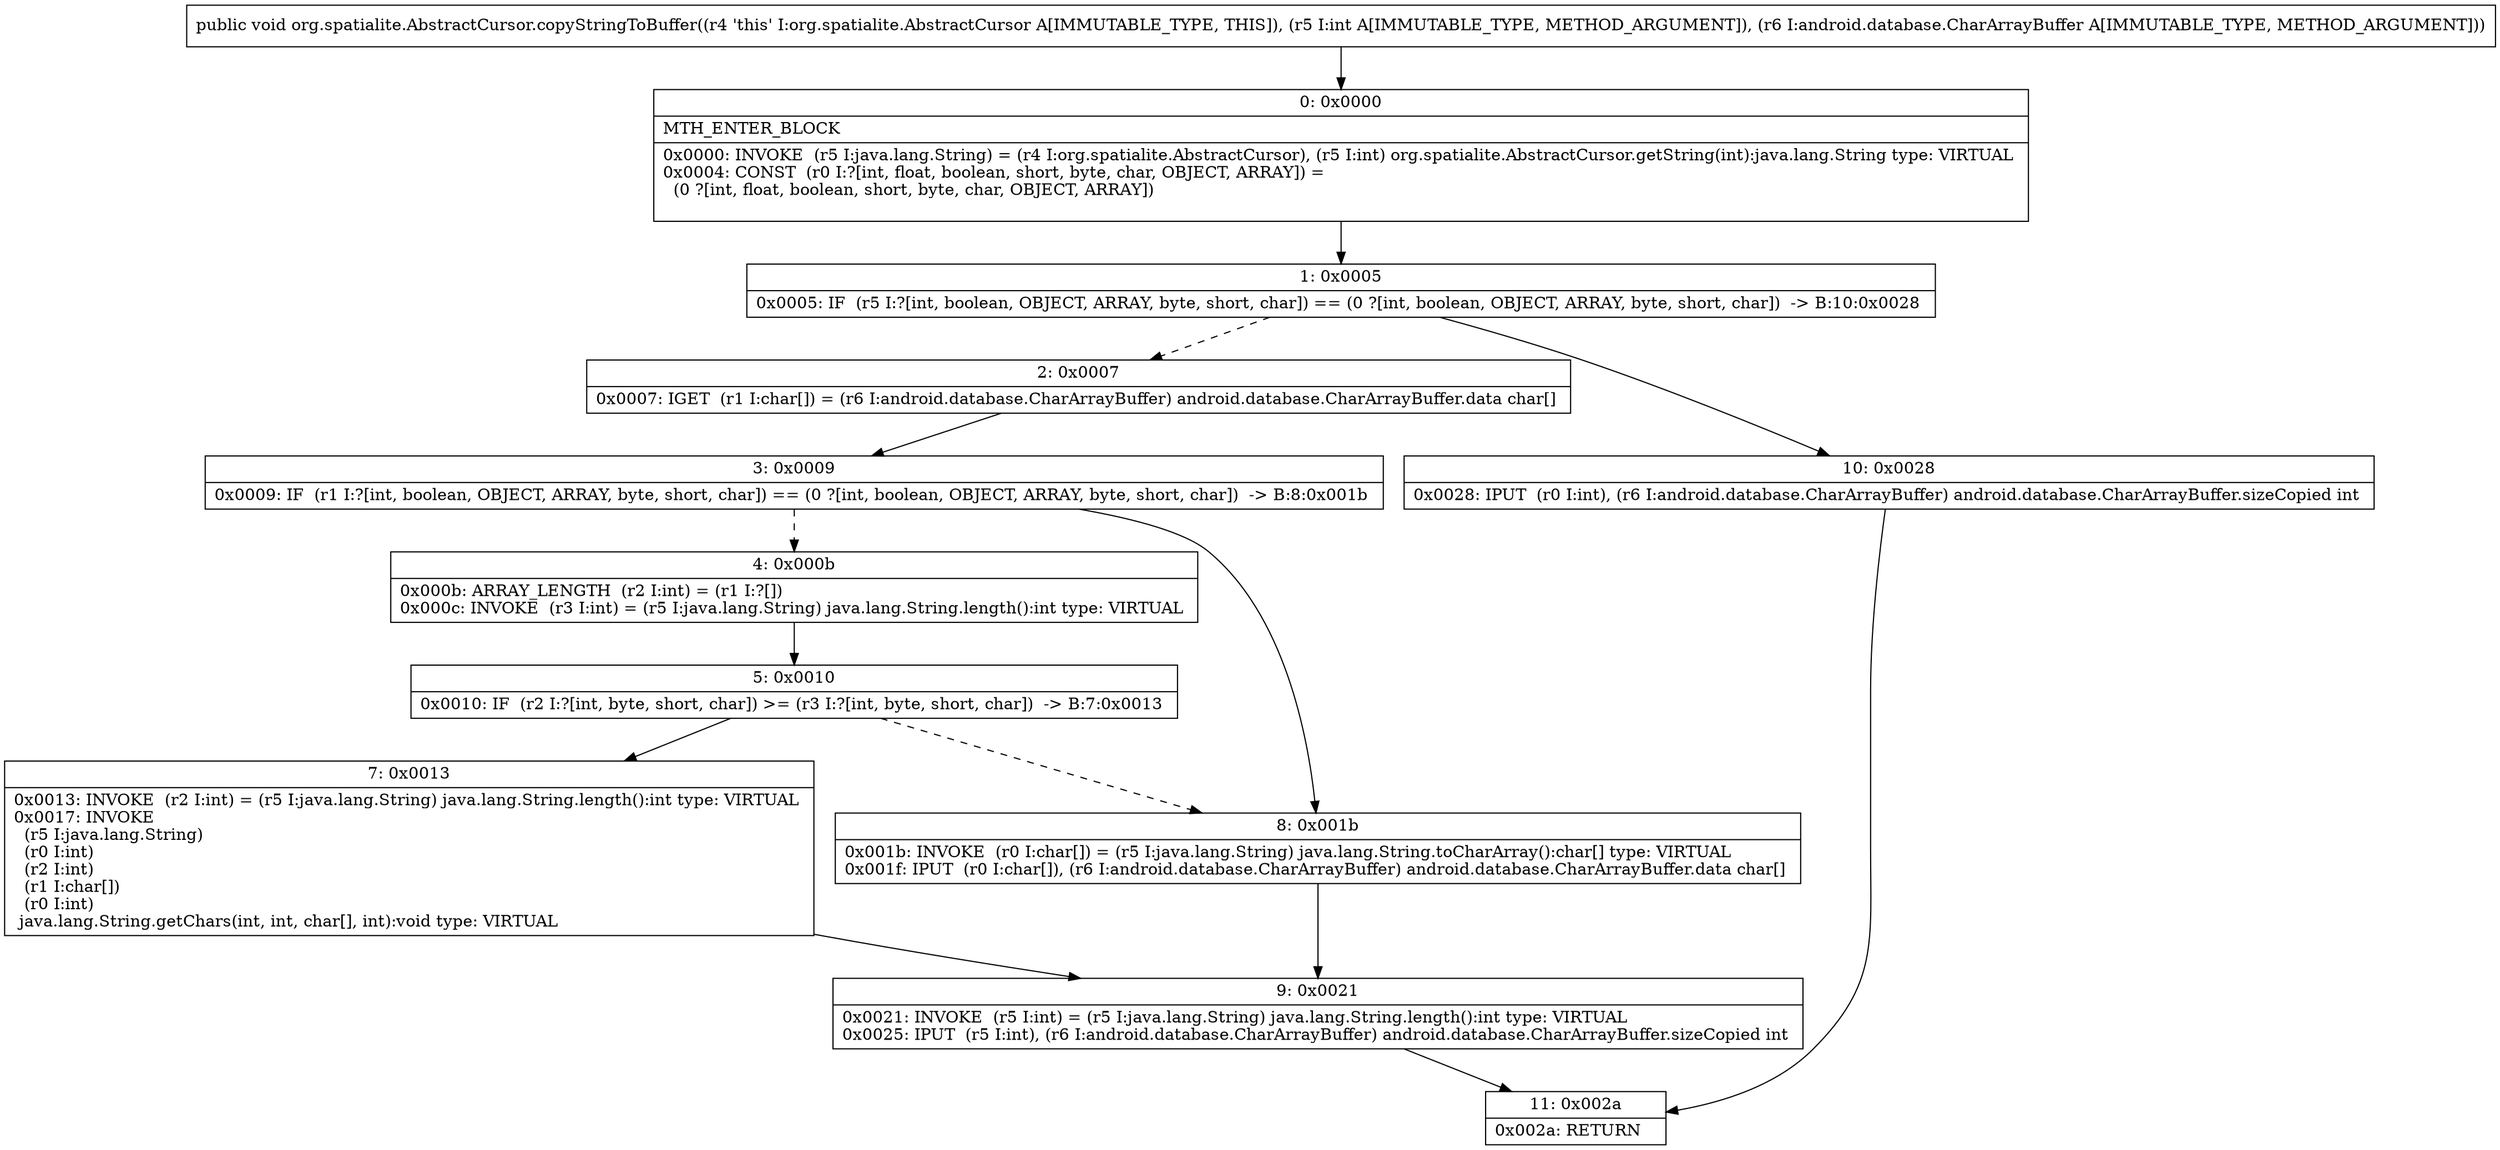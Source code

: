 digraph "CFG fororg.spatialite.AbstractCursor.copyStringToBuffer(ILandroid\/database\/CharArrayBuffer;)V" {
Node_0 [shape=record,label="{0\:\ 0x0000|MTH_ENTER_BLOCK\l|0x0000: INVOKE  (r5 I:java.lang.String) = (r4 I:org.spatialite.AbstractCursor), (r5 I:int) org.spatialite.AbstractCursor.getString(int):java.lang.String type: VIRTUAL \l0x0004: CONST  (r0 I:?[int, float, boolean, short, byte, char, OBJECT, ARRAY]) = \l  (0 ?[int, float, boolean, short, byte, char, OBJECT, ARRAY])\l \l}"];
Node_1 [shape=record,label="{1\:\ 0x0005|0x0005: IF  (r5 I:?[int, boolean, OBJECT, ARRAY, byte, short, char]) == (0 ?[int, boolean, OBJECT, ARRAY, byte, short, char])  \-\> B:10:0x0028 \l}"];
Node_2 [shape=record,label="{2\:\ 0x0007|0x0007: IGET  (r1 I:char[]) = (r6 I:android.database.CharArrayBuffer) android.database.CharArrayBuffer.data char[] \l}"];
Node_3 [shape=record,label="{3\:\ 0x0009|0x0009: IF  (r1 I:?[int, boolean, OBJECT, ARRAY, byte, short, char]) == (0 ?[int, boolean, OBJECT, ARRAY, byte, short, char])  \-\> B:8:0x001b \l}"];
Node_4 [shape=record,label="{4\:\ 0x000b|0x000b: ARRAY_LENGTH  (r2 I:int) = (r1 I:?[]) \l0x000c: INVOKE  (r3 I:int) = (r5 I:java.lang.String) java.lang.String.length():int type: VIRTUAL \l}"];
Node_5 [shape=record,label="{5\:\ 0x0010|0x0010: IF  (r2 I:?[int, byte, short, char]) \>= (r3 I:?[int, byte, short, char])  \-\> B:7:0x0013 \l}"];
Node_7 [shape=record,label="{7\:\ 0x0013|0x0013: INVOKE  (r2 I:int) = (r5 I:java.lang.String) java.lang.String.length():int type: VIRTUAL \l0x0017: INVOKE  \l  (r5 I:java.lang.String)\l  (r0 I:int)\l  (r2 I:int)\l  (r1 I:char[])\l  (r0 I:int)\l java.lang.String.getChars(int, int, char[], int):void type: VIRTUAL \l}"];
Node_8 [shape=record,label="{8\:\ 0x001b|0x001b: INVOKE  (r0 I:char[]) = (r5 I:java.lang.String) java.lang.String.toCharArray():char[] type: VIRTUAL \l0x001f: IPUT  (r0 I:char[]), (r6 I:android.database.CharArrayBuffer) android.database.CharArrayBuffer.data char[] \l}"];
Node_9 [shape=record,label="{9\:\ 0x0021|0x0021: INVOKE  (r5 I:int) = (r5 I:java.lang.String) java.lang.String.length():int type: VIRTUAL \l0x0025: IPUT  (r5 I:int), (r6 I:android.database.CharArrayBuffer) android.database.CharArrayBuffer.sizeCopied int \l}"];
Node_10 [shape=record,label="{10\:\ 0x0028|0x0028: IPUT  (r0 I:int), (r6 I:android.database.CharArrayBuffer) android.database.CharArrayBuffer.sizeCopied int \l}"];
Node_11 [shape=record,label="{11\:\ 0x002a|0x002a: RETURN   \l}"];
MethodNode[shape=record,label="{public void org.spatialite.AbstractCursor.copyStringToBuffer((r4 'this' I:org.spatialite.AbstractCursor A[IMMUTABLE_TYPE, THIS]), (r5 I:int A[IMMUTABLE_TYPE, METHOD_ARGUMENT]), (r6 I:android.database.CharArrayBuffer A[IMMUTABLE_TYPE, METHOD_ARGUMENT])) }"];
MethodNode -> Node_0;
Node_0 -> Node_1;
Node_1 -> Node_2[style=dashed];
Node_1 -> Node_10;
Node_2 -> Node_3;
Node_3 -> Node_4[style=dashed];
Node_3 -> Node_8;
Node_4 -> Node_5;
Node_5 -> Node_7;
Node_5 -> Node_8[style=dashed];
Node_7 -> Node_9;
Node_8 -> Node_9;
Node_9 -> Node_11;
Node_10 -> Node_11;
}

